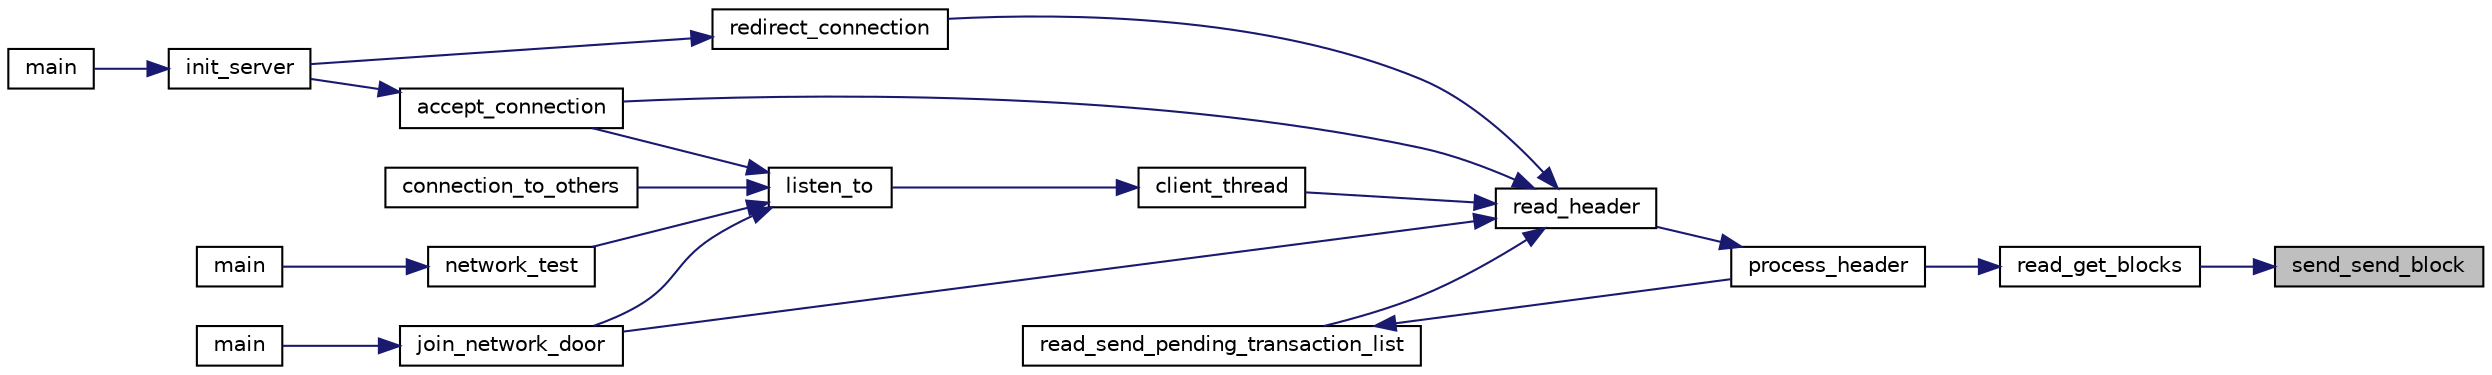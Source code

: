 digraph "send_send_block"
{
 // LATEX_PDF_SIZE
  edge [fontname="Helvetica",fontsize="10",labelfontname="Helvetica",labelfontsize="10"];
  node [fontname="Helvetica",fontsize="10",shape=record];
  rankdir="RL";
  Node1 [label="send_send_block",height=0.2,width=0.4,color="black", fillcolor="grey75", style="filled", fontcolor="black",tooltip=" "];
  Node1 -> Node2 [dir="back",color="midnightblue",fontsize="10",style="solid",fontname="Helvetica"];
  Node2 [label="read_get_blocks",height=0.2,width=0.4,color="black", fillcolor="white", style="filled",URL="$get__data_8c.html#a631322afdbd098ac36cc0606bb6d0859",tooltip="Read blocks from a sock fd."];
  Node2 -> Node3 [dir="back",color="midnightblue",fontsize="10",style="solid",fontname="Helvetica"];
  Node3 [label="process_header",height=0.2,width=0.4,color="black", fillcolor="white", style="filled",URL="$get__data_8c.html#acf73eaf498a41a592973793346c358d7",tooltip=" "];
  Node3 -> Node4 [dir="back",color="midnightblue",fontsize="10",style="solid",fontname="Helvetica"];
  Node4 [label="read_header",height=0.2,width=0.4,color="black", fillcolor="white", style="filled",URL="$get__data_8c.html#a1f63104d8a019196f59d848bacafcaf0",tooltip="Waits a header in 'sockfd', reads it and processes it."];
  Node4 -> Node5 [dir="back",color="midnightblue",fontsize="10",style="solid",fontname="Helvetica"];
  Node5 [label="accept_connection",height=0.2,width=0.4,color="black", fillcolor="white", style="filled",URL="$server_8c.html#a51b8c8c4c2582cc90f8155bd9eaab4c0",tooltip=" "];
  Node5 -> Node6 [dir="back",color="midnightblue",fontsize="10",style="solid",fontname="Helvetica"];
  Node6 [label="init_server",height=0.2,width=0.4,color="black", fillcolor="white", style="filled",URL="$server_8c.html#a10fb306879537348fffef6ae68f70640",tooltip="Launches a server instance, connected to the peer-to-peer network 'hostname'."];
  Node6 -> Node7 [dir="back",color="midnightblue",fontsize="10",style="solid",fontname="Helvetica"];
  Node7 [label="main",height=0.2,width=0.4,color="black", fillcolor="white", style="filled",URL="$serverdoor_8c.html#ae66f6b31b5ad750f1fe042a706a4e3d4",tooltip=" "];
  Node4 -> Node8 [dir="back",color="midnightblue",fontsize="10",style="solid",fontname="Helvetica"];
  Node8 [label="client_thread",height=0.2,width=0.4,color="black", fillcolor="white", style="filled",URL="$core_2network_2client_8c.html#a351b786eb662460f254da2ff204fcfcc",tooltip="Create a client thread."];
  Node8 -> Node9 [dir="back",color="midnightblue",fontsize="10",style="solid",fontname="Helvetica"];
  Node9 [label="listen_to",height=0.2,width=0.4,color="black", fillcolor="white", style="filled",URL="$core_2network_2client_8c.html#a7be5d0a5ee88cfd1a654fc4813273708",tooltip="Tries to connect to the peer-to-peer network via a node in the Node structure."];
  Node9 -> Node5 [dir="back",color="midnightblue",fontsize="10",style="solid",fontname="Helvetica"];
  Node9 -> Node10 [dir="back",color="midnightblue",fontsize="10",style="solid",fontname="Helvetica"];
  Node10 [label="connection_to_others",height=0.2,width=0.4,color="black", fillcolor="white", style="filled",URL="$atrier_8c.html#ab7126685bb9b5dc07de54dbb8a8ba89d",tooltip=" "];
  Node9 -> Node11 [dir="back",color="midnightblue",fontsize="10",style="solid",fontname="Helvetica"];
  Node11 [label="join_network_door",height=0.2,width=0.4,color="black", fillcolor="white", style="filled",URL="$atrier_8c.html#a4bc5d82e85996fecc53fe3e97c2a7b98",tooltip=" "];
  Node11 -> Node12 [dir="back",color="midnightblue",fontsize="10",style="solid",fontname="Helvetica"];
  Node12 [label="main",height=0.2,width=0.4,color="black", fillcolor="white", style="filled",URL="$client_8c.html#a3c04138a5bfe5d72780bb7e82a18e627",tooltip=" "];
  Node9 -> Node13 [dir="back",color="midnightblue",fontsize="10",style="solid",fontname="Helvetica"];
  Node13 [label="network_test",height=0.2,width=0.4,color="black", fillcolor="white", style="filled",URL="$client__test_8c.html#ade76ed0fdf28b393fbdc89e611688256",tooltip=" "];
  Node13 -> Node14 [dir="back",color="midnightblue",fontsize="10",style="solid",fontname="Helvetica"];
  Node14 [label="main",height=0.2,width=0.4,color="black", fillcolor="white", style="filled",URL="$unit__testing_8c.html#ae66f6b31b5ad750f1fe042a706a4e3d4",tooltip=" "];
  Node4 -> Node11 [dir="back",color="midnightblue",fontsize="10",style="solid",fontname="Helvetica"];
  Node4 -> Node15 [dir="back",color="midnightblue",fontsize="10",style="solid",fontname="Helvetica"];
  Node15 [label="read_send_pending_transaction_list",height=0.2,width=0.4,color="black", fillcolor="white", style="filled",URL="$get__data_8c.html#a510587b3efb5dbf21a2c873ada26881a",tooltip="Read a socket sended pending transaction list."];
  Node15 -> Node3 [dir="back",color="midnightblue",fontsize="10",style="solid",fontname="Helvetica"];
  Node4 -> Node16 [dir="back",color="midnightblue",fontsize="10",style="solid",fontname="Helvetica"];
  Node16 [label="redirect_connection",height=0.2,width=0.4,color="black", fillcolor="white", style="filled",URL="$server_8c.html#a84cf9ceb7f864ec15c6a0a51fec348ed",tooltip=" "];
  Node16 -> Node6 [dir="back",color="midnightblue",fontsize="10",style="solid",fontname="Helvetica"];
}
